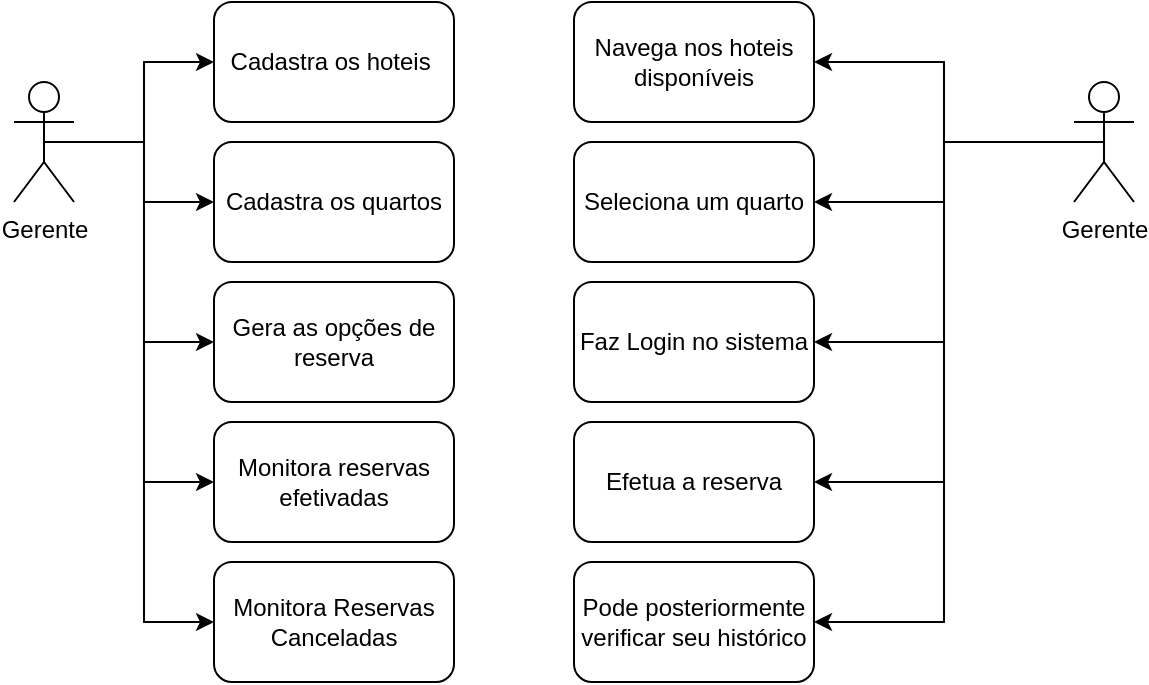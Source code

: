 <mxfile version="21.8.2" type="github">
  <diagram name="Página-1" id="QfJqH4S1vQyrtwS8xRdi">
    <mxGraphModel dx="794" dy="742" grid="1" gridSize="10" guides="1" tooltips="1" connect="1" arrows="1" fold="1" page="1" pageScale="1" pageWidth="827" pageHeight="1169" math="0" shadow="0">
      <root>
        <mxCell id="0" />
        <mxCell id="1" parent="0" />
        <mxCell id="_d_M75L1oRDHBLjkqXRx-2" style="edgeStyle=orthogonalEdgeStyle;rounded=0;orthogonalLoop=1;jettySize=auto;html=1;exitX=0.5;exitY=0.5;exitDx=0;exitDy=0;exitPerimeter=0;" edge="1" parent="1" source="_d_M75L1oRDHBLjkqXRx-7" target="_d_M75L1oRDHBLjkqXRx-9">
          <mxGeometry relative="1" as="geometry" />
        </mxCell>
        <mxCell id="_d_M75L1oRDHBLjkqXRx-3" style="edgeStyle=orthogonalEdgeStyle;rounded=0;orthogonalLoop=1;jettySize=auto;html=1;exitX=0.5;exitY=0.5;exitDx=0;exitDy=0;exitPerimeter=0;" edge="1" parent="1" source="_d_M75L1oRDHBLjkqXRx-7" target="_d_M75L1oRDHBLjkqXRx-8">
          <mxGeometry relative="1" as="geometry" />
        </mxCell>
        <mxCell id="_d_M75L1oRDHBLjkqXRx-4" style="edgeStyle=orthogonalEdgeStyle;rounded=0;orthogonalLoop=1;jettySize=auto;html=1;exitX=0.5;exitY=0.5;exitDx=0;exitDy=0;exitPerimeter=0;entryX=0;entryY=0.5;entryDx=0;entryDy=0;" edge="1" parent="1" source="_d_M75L1oRDHBLjkqXRx-7" target="_d_M75L1oRDHBLjkqXRx-10">
          <mxGeometry relative="1" as="geometry" />
        </mxCell>
        <mxCell id="_d_M75L1oRDHBLjkqXRx-5" style="edgeStyle=orthogonalEdgeStyle;rounded=0;orthogonalLoop=1;jettySize=auto;html=1;exitX=0.5;exitY=0.5;exitDx=0;exitDy=0;exitPerimeter=0;entryX=0;entryY=0.5;entryDx=0;entryDy=0;" edge="1" parent="1" source="_d_M75L1oRDHBLjkqXRx-7" target="_d_M75L1oRDHBLjkqXRx-11">
          <mxGeometry relative="1" as="geometry" />
        </mxCell>
        <mxCell id="_d_M75L1oRDHBLjkqXRx-6" style="edgeStyle=orthogonalEdgeStyle;rounded=0;orthogonalLoop=1;jettySize=auto;html=1;exitX=0.5;exitY=0.5;exitDx=0;exitDy=0;exitPerimeter=0;entryX=0;entryY=0.5;entryDx=0;entryDy=0;" edge="1" parent="1" source="_d_M75L1oRDHBLjkqXRx-7" target="_d_M75L1oRDHBLjkqXRx-12">
          <mxGeometry relative="1" as="geometry" />
        </mxCell>
        <mxCell id="_d_M75L1oRDHBLjkqXRx-7" value="Gerente" style="shape=umlActor;verticalLabelPosition=bottom;verticalAlign=top;html=1;outlineConnect=0;" vertex="1" parent="1">
          <mxGeometry x="90" y="90" width="30" height="60" as="geometry" />
        </mxCell>
        <mxCell id="_d_M75L1oRDHBLjkqXRx-8" value="Cadastra os hoteis&amp;nbsp;" style="rounded=1;whiteSpace=wrap;html=1;" vertex="1" parent="1">
          <mxGeometry x="190" y="50" width="120" height="60" as="geometry" />
        </mxCell>
        <mxCell id="_d_M75L1oRDHBLjkqXRx-9" value="Cadastra os quartos" style="rounded=1;whiteSpace=wrap;html=1;" vertex="1" parent="1">
          <mxGeometry x="190" y="120" width="120" height="60" as="geometry" />
        </mxCell>
        <mxCell id="_d_M75L1oRDHBLjkqXRx-10" value="Gera as opções de reserva" style="rounded=1;whiteSpace=wrap;html=1;" vertex="1" parent="1">
          <mxGeometry x="190" y="190" width="120" height="60" as="geometry" />
        </mxCell>
        <mxCell id="_d_M75L1oRDHBLjkqXRx-11" value="Monitora reservas efetivadas" style="rounded=1;whiteSpace=wrap;html=1;" vertex="1" parent="1">
          <mxGeometry x="190" y="260" width="120" height="60" as="geometry" />
        </mxCell>
        <mxCell id="_d_M75L1oRDHBLjkqXRx-12" value="Monitora Reservas Canceladas" style="rounded=1;whiteSpace=wrap;html=1;" vertex="1" parent="1">
          <mxGeometry x="190" y="330" width="120" height="60" as="geometry" />
        </mxCell>
        <mxCell id="_d_M75L1oRDHBLjkqXRx-13" style="edgeStyle=orthogonalEdgeStyle;rounded=0;orthogonalLoop=1;jettySize=auto;html=1;exitX=0.5;exitY=0.5;exitDx=0;exitDy=0;exitPerimeter=0;" edge="1" parent="1" source="_d_M75L1oRDHBLjkqXRx-19" target="_d_M75L1oRDHBLjkqXRx-21">
          <mxGeometry relative="1" as="geometry" />
        </mxCell>
        <mxCell id="_d_M75L1oRDHBLjkqXRx-14" style="edgeStyle=orthogonalEdgeStyle;rounded=0;orthogonalLoop=1;jettySize=auto;html=1;exitX=0.5;exitY=0.5;exitDx=0;exitDy=0;exitPerimeter=0;" edge="1" parent="1" source="_d_M75L1oRDHBLjkqXRx-19" target="_d_M75L1oRDHBLjkqXRx-20">
          <mxGeometry relative="1" as="geometry" />
        </mxCell>
        <mxCell id="_d_M75L1oRDHBLjkqXRx-15" style="edgeStyle=orthogonalEdgeStyle;rounded=0;orthogonalLoop=1;jettySize=auto;html=1;exitX=0.5;exitY=0.5;exitDx=0;exitDy=0;exitPerimeter=0;entryX=1;entryY=0.5;entryDx=0;entryDy=0;" edge="1" parent="1" source="_d_M75L1oRDHBLjkqXRx-19" target="_d_M75L1oRDHBLjkqXRx-22">
          <mxGeometry relative="1" as="geometry" />
        </mxCell>
        <mxCell id="_d_M75L1oRDHBLjkqXRx-16" style="edgeStyle=orthogonalEdgeStyle;rounded=0;orthogonalLoop=1;jettySize=auto;html=1;exitX=0.5;exitY=0.5;exitDx=0;exitDy=0;exitPerimeter=0;entryX=1;entryY=0.5;entryDx=0;entryDy=0;" edge="1" parent="1" source="_d_M75L1oRDHBLjkqXRx-19" target="_d_M75L1oRDHBLjkqXRx-23">
          <mxGeometry relative="1" as="geometry" />
        </mxCell>
        <mxCell id="_d_M75L1oRDHBLjkqXRx-18" style="edgeStyle=orthogonalEdgeStyle;rounded=0;orthogonalLoop=1;jettySize=auto;html=1;exitX=0.5;exitY=0.5;exitDx=0;exitDy=0;exitPerimeter=0;entryX=1;entryY=0.5;entryDx=0;entryDy=0;" edge="1" parent="1" source="_d_M75L1oRDHBLjkqXRx-19" target="_d_M75L1oRDHBLjkqXRx-25">
          <mxGeometry relative="1" as="geometry" />
        </mxCell>
        <mxCell id="_d_M75L1oRDHBLjkqXRx-19" value="Gerente" style="shape=umlActor;verticalLabelPosition=bottom;verticalAlign=top;html=1;outlineConnect=0;" vertex="1" parent="1">
          <mxGeometry x="620" y="90" width="30" height="60" as="geometry" />
        </mxCell>
        <mxCell id="_d_M75L1oRDHBLjkqXRx-20" value="Navega nos hoteis disponíveis" style="rounded=1;whiteSpace=wrap;html=1;" vertex="1" parent="1">
          <mxGeometry x="370" y="50" width="120" height="60" as="geometry" />
        </mxCell>
        <mxCell id="_d_M75L1oRDHBLjkqXRx-21" value="Seleciona um quarto" style="rounded=1;whiteSpace=wrap;html=1;" vertex="1" parent="1">
          <mxGeometry x="370" y="120" width="120" height="60" as="geometry" />
        </mxCell>
        <mxCell id="_d_M75L1oRDHBLjkqXRx-22" value="Faz Login no sistema" style="rounded=1;whiteSpace=wrap;html=1;" vertex="1" parent="1">
          <mxGeometry x="370" y="190" width="120" height="60" as="geometry" />
        </mxCell>
        <mxCell id="_d_M75L1oRDHBLjkqXRx-23" value="Efetua a reserva" style="rounded=1;whiteSpace=wrap;html=1;" vertex="1" parent="1">
          <mxGeometry x="370" y="260" width="120" height="60" as="geometry" />
        </mxCell>
        <mxCell id="_d_M75L1oRDHBLjkqXRx-25" value="Pode posteriormente verificar seu histórico" style="rounded=1;whiteSpace=wrap;html=1;" vertex="1" parent="1">
          <mxGeometry x="370" y="330" width="120" height="60" as="geometry" />
        </mxCell>
      </root>
    </mxGraphModel>
  </diagram>
</mxfile>
